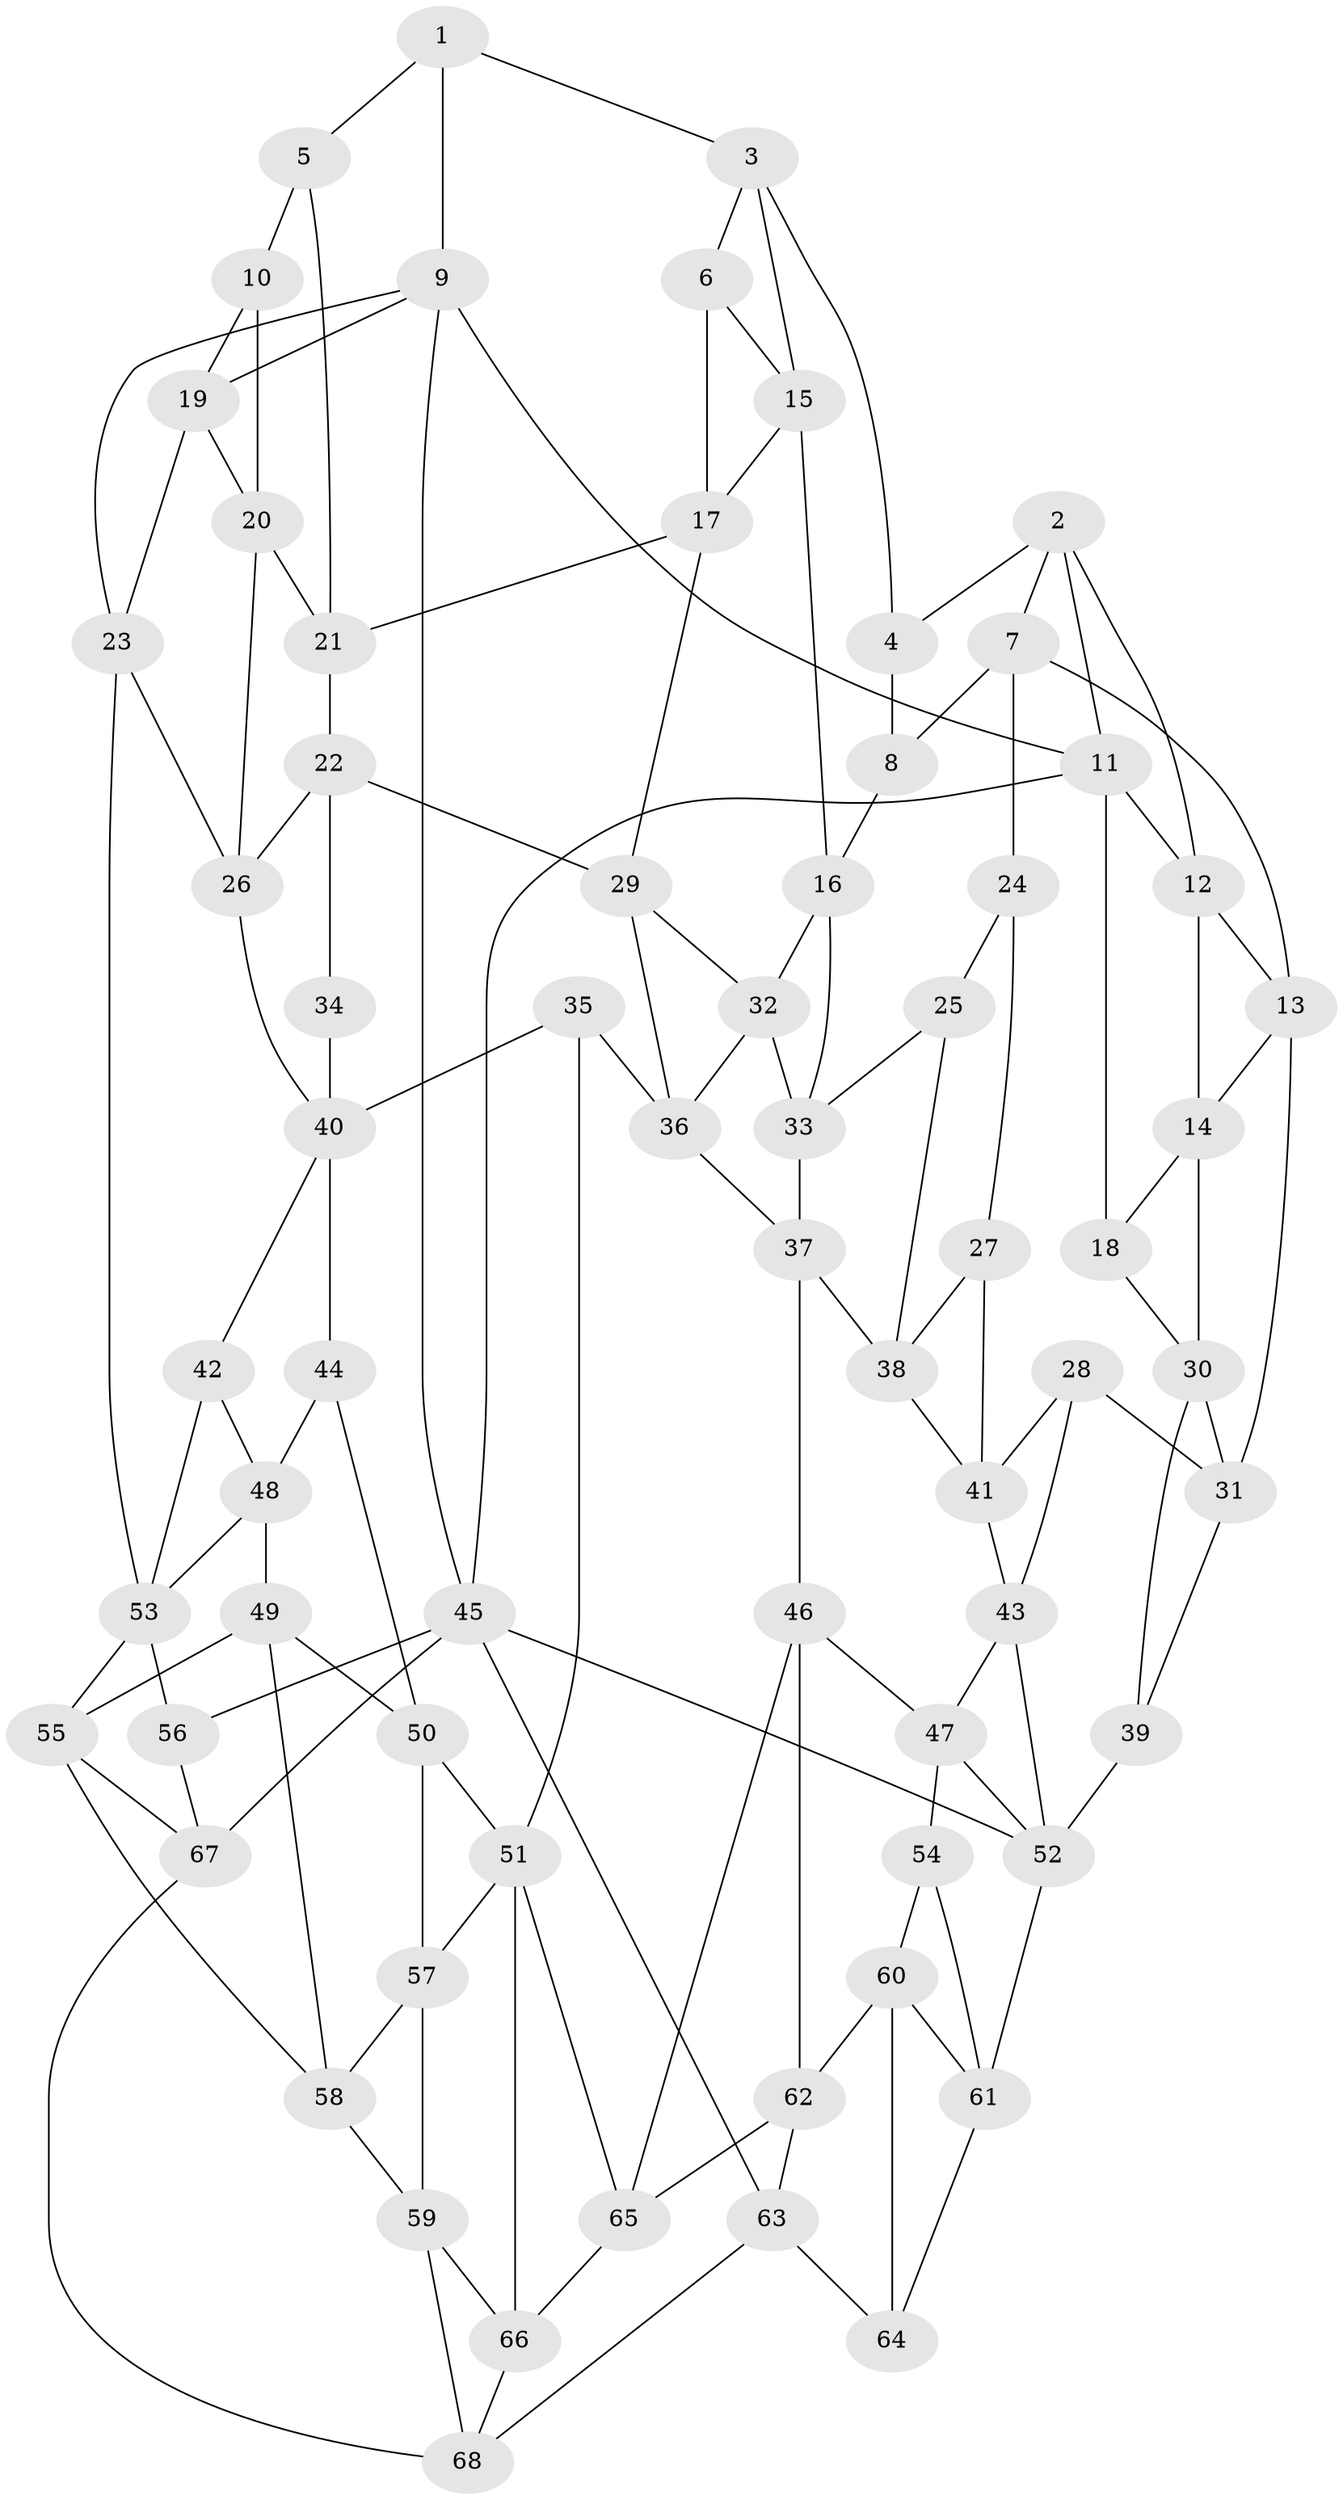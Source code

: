 // original degree distribution, {3: 0.022058823529411766, 4: 0.25, 5: 0.47794117647058826, 6: 0.25}
// Generated by graph-tools (version 1.1) at 2025/50/03/09/25 03:50:57]
// undirected, 68 vertices, 130 edges
graph export_dot {
graph [start="1"]
  node [color=gray90,style=filled];
  1;
  2;
  3;
  4;
  5;
  6;
  7;
  8;
  9;
  10;
  11;
  12;
  13;
  14;
  15;
  16;
  17;
  18;
  19;
  20;
  21;
  22;
  23;
  24;
  25;
  26;
  27;
  28;
  29;
  30;
  31;
  32;
  33;
  34;
  35;
  36;
  37;
  38;
  39;
  40;
  41;
  42;
  43;
  44;
  45;
  46;
  47;
  48;
  49;
  50;
  51;
  52;
  53;
  54;
  55;
  56;
  57;
  58;
  59;
  60;
  61;
  62;
  63;
  64;
  65;
  66;
  67;
  68;
  1 -- 3 [weight=1.0];
  1 -- 5 [weight=1.0];
  1 -- 9 [weight=1.0];
  2 -- 4 [weight=1.0];
  2 -- 7 [weight=1.0];
  2 -- 11 [weight=1.0];
  2 -- 12 [weight=1.0];
  3 -- 4 [weight=1.0];
  3 -- 6 [weight=1.0];
  3 -- 15 [weight=1.0];
  4 -- 8 [weight=1.0];
  5 -- 10 [weight=2.0];
  5 -- 21 [weight=1.0];
  6 -- 15 [weight=1.0];
  6 -- 17 [weight=1.0];
  7 -- 8 [weight=1.0];
  7 -- 13 [weight=1.0];
  7 -- 24 [weight=1.0];
  8 -- 16 [weight=1.0];
  9 -- 11 [weight=1.0];
  9 -- 19 [weight=1.0];
  9 -- 23 [weight=1.0];
  9 -- 45 [weight=1.0];
  10 -- 19 [weight=1.0];
  10 -- 20 [weight=1.0];
  11 -- 12 [weight=1.0];
  11 -- 18 [weight=1.0];
  11 -- 45 [weight=1.0];
  12 -- 13 [weight=1.0];
  12 -- 14 [weight=1.0];
  13 -- 14 [weight=1.0];
  13 -- 31 [weight=1.0];
  14 -- 18 [weight=1.0];
  14 -- 30 [weight=1.0];
  15 -- 16 [weight=1.0];
  15 -- 17 [weight=1.0];
  16 -- 32 [weight=1.0];
  16 -- 33 [weight=1.0];
  17 -- 21 [weight=1.0];
  17 -- 29 [weight=1.0];
  18 -- 30 [weight=1.0];
  19 -- 20 [weight=1.0];
  19 -- 23 [weight=1.0];
  20 -- 21 [weight=1.0];
  20 -- 26 [weight=1.0];
  21 -- 22 [weight=1.0];
  22 -- 26 [weight=1.0];
  22 -- 29 [weight=1.0];
  22 -- 34 [weight=1.0];
  23 -- 26 [weight=1.0];
  23 -- 53 [weight=1.0];
  24 -- 25 [weight=1.0];
  24 -- 27 [weight=1.0];
  25 -- 33 [weight=1.0];
  25 -- 38 [weight=1.0];
  26 -- 40 [weight=1.0];
  27 -- 38 [weight=1.0];
  27 -- 41 [weight=1.0];
  28 -- 31 [weight=1.0];
  28 -- 41 [weight=1.0];
  28 -- 43 [weight=1.0];
  29 -- 32 [weight=1.0];
  29 -- 36 [weight=1.0];
  30 -- 31 [weight=1.0];
  30 -- 39 [weight=1.0];
  31 -- 39 [weight=1.0];
  32 -- 33 [weight=1.0];
  32 -- 36 [weight=1.0];
  33 -- 37 [weight=1.0];
  34 -- 40 [weight=2.0];
  35 -- 36 [weight=1.0];
  35 -- 40 [weight=1.0];
  35 -- 51 [weight=1.0];
  36 -- 37 [weight=1.0];
  37 -- 38 [weight=1.0];
  37 -- 46 [weight=1.0];
  38 -- 41 [weight=1.0];
  39 -- 52 [weight=2.0];
  40 -- 42 [weight=1.0];
  40 -- 44 [weight=1.0];
  41 -- 43 [weight=1.0];
  42 -- 48 [weight=1.0];
  42 -- 53 [weight=1.0];
  43 -- 47 [weight=1.0];
  43 -- 52 [weight=1.0];
  44 -- 48 [weight=1.0];
  44 -- 50 [weight=1.0];
  45 -- 52 [weight=1.0];
  45 -- 56 [weight=1.0];
  45 -- 63 [weight=1.0];
  45 -- 67 [weight=1.0];
  46 -- 47 [weight=1.0];
  46 -- 62 [weight=1.0];
  46 -- 65 [weight=1.0];
  47 -- 52 [weight=1.0];
  47 -- 54 [weight=1.0];
  48 -- 49 [weight=1.0];
  48 -- 53 [weight=1.0];
  49 -- 50 [weight=1.0];
  49 -- 55 [weight=1.0];
  49 -- 58 [weight=1.0];
  50 -- 51 [weight=1.0];
  50 -- 57 [weight=1.0];
  51 -- 57 [weight=1.0];
  51 -- 65 [weight=1.0];
  51 -- 66 [weight=1.0];
  52 -- 61 [weight=1.0];
  53 -- 55 [weight=1.0];
  53 -- 56 [weight=2.0];
  54 -- 60 [weight=1.0];
  54 -- 61 [weight=1.0];
  55 -- 58 [weight=1.0];
  55 -- 67 [weight=1.0];
  56 -- 67 [weight=1.0];
  57 -- 58 [weight=1.0];
  57 -- 59 [weight=1.0];
  58 -- 59 [weight=1.0];
  59 -- 66 [weight=1.0];
  59 -- 68 [weight=1.0];
  60 -- 61 [weight=1.0];
  60 -- 62 [weight=1.0];
  60 -- 64 [weight=1.0];
  61 -- 64 [weight=1.0];
  62 -- 63 [weight=1.0];
  62 -- 65 [weight=1.0];
  63 -- 64 [weight=1.0];
  63 -- 68 [weight=1.0];
  65 -- 66 [weight=1.0];
  66 -- 68 [weight=1.0];
  67 -- 68 [weight=1.0];
}
